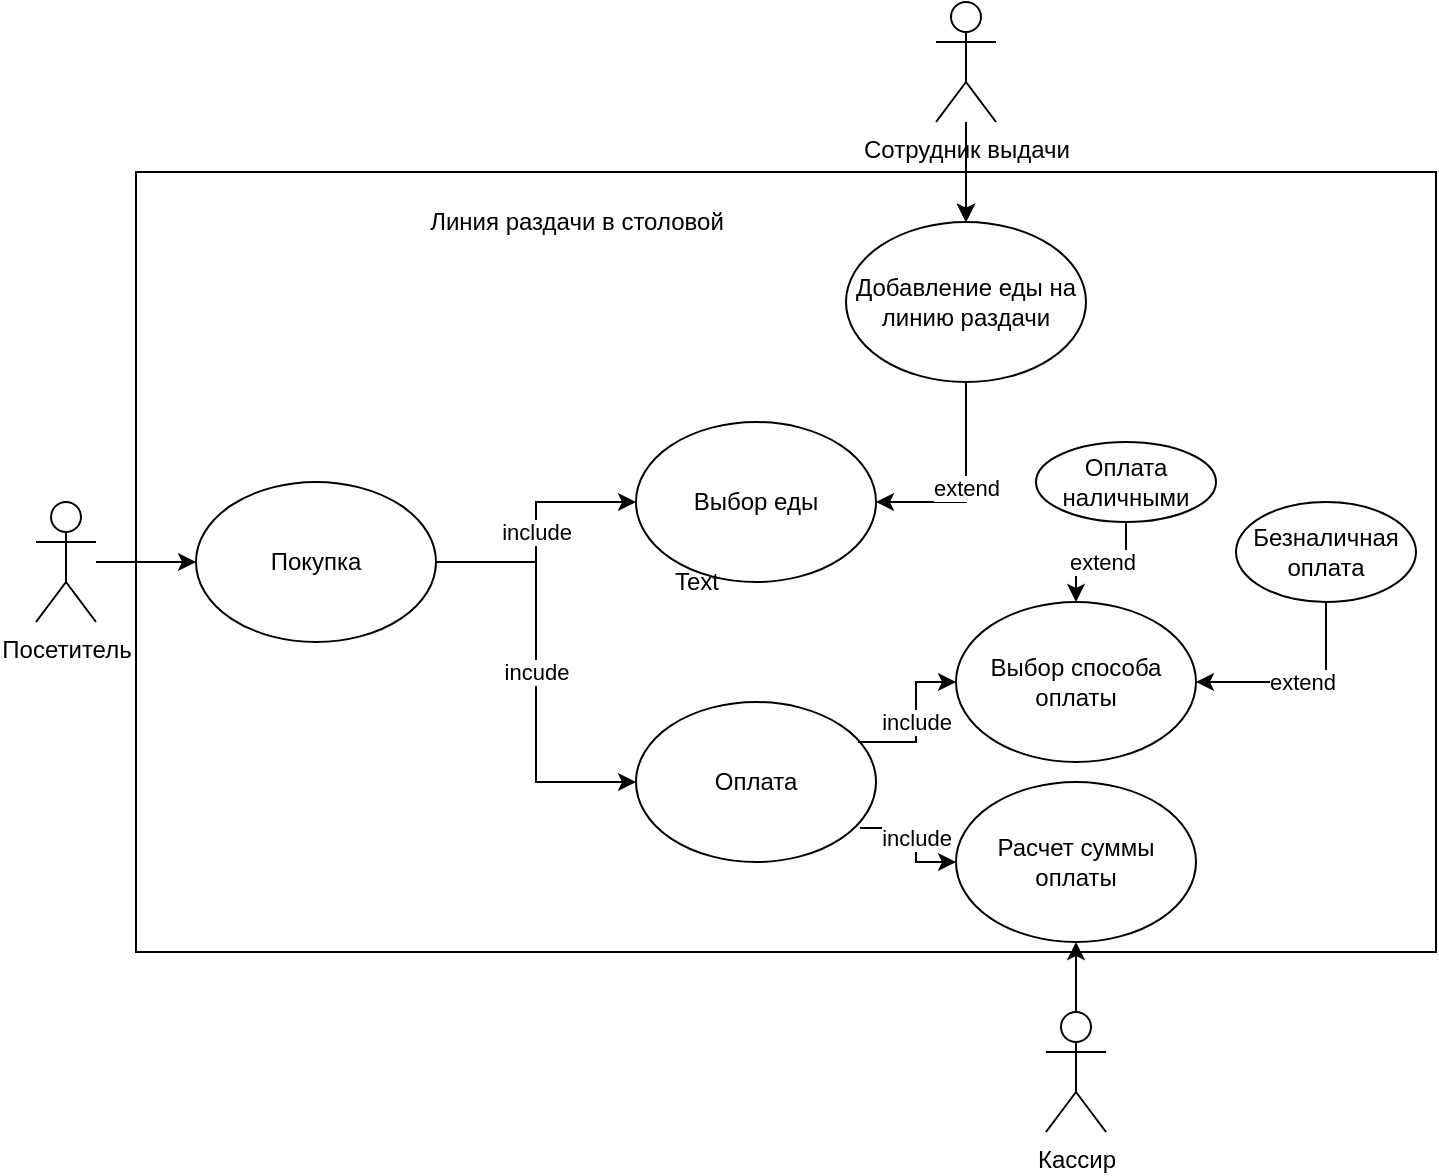 <mxfile version="16.2.7" type="device"><diagram id="C5RBs43oDa-KdzZeNtuy" name="Page-1"><mxGraphModel dx="734" dy="705" grid="1" gridSize="10" guides="1" tooltips="1" connect="1" arrows="1" fold="1" page="1" pageScale="1" pageWidth="827" pageHeight="1169" math="0" shadow="0"><root><mxCell id="WIyWlLk6GJQsqaUBKTNV-0"/><mxCell id="WIyWlLk6GJQsqaUBKTNV-1" parent="WIyWlLk6GJQsqaUBKTNV-0"/><mxCell id="ouJ9U1Epa98PTLGIhlwJ-3" value="" style="rounded=0;whiteSpace=wrap;html=1;" parent="WIyWlLk6GJQsqaUBKTNV-1" vertex="1"><mxGeometry x="120" y="135" width="650" height="390" as="geometry"/></mxCell><mxCell id="ouJ9U1Epa98PTLGIhlwJ-19" value="" style="edgeStyle=orthogonalEdgeStyle;rounded=0;orthogonalLoop=1;jettySize=auto;html=1;" parent="WIyWlLk6GJQsqaUBKTNV-1" source="ouJ9U1Epa98PTLGIhlwJ-0" target="ouJ9U1Epa98PTLGIhlwJ-4" edge="1"><mxGeometry relative="1" as="geometry"/></mxCell><mxCell id="ouJ9U1Epa98PTLGIhlwJ-0" value="Посетитель" style="shape=umlActor;verticalLabelPosition=bottom;verticalAlign=top;html=1;outlineConnect=0;" parent="WIyWlLk6GJQsqaUBKTNV-1" vertex="1"><mxGeometry x="70" y="300" width="30" height="60" as="geometry"/></mxCell><mxCell id="ouJ9U1Epa98PTLGIhlwJ-14" value="" style="edgeStyle=orthogonalEdgeStyle;rounded=0;orthogonalLoop=1;jettySize=auto;html=1;" parent="WIyWlLk6GJQsqaUBKTNV-1" source="ouJ9U1Epa98PTLGIhlwJ-1" target="ouJ9U1Epa98PTLGIhlwJ-7" edge="1"><mxGeometry relative="1" as="geometry"/></mxCell><mxCell id="ouJ9U1Epa98PTLGIhlwJ-15" value="" style="edgeStyle=orthogonalEdgeStyle;rounded=0;orthogonalLoop=1;jettySize=auto;html=1;" parent="WIyWlLk6GJQsqaUBKTNV-1" source="ouJ9U1Epa98PTLGIhlwJ-1" target="ouJ9U1Epa98PTLGIhlwJ-7" edge="1"><mxGeometry relative="1" as="geometry"/></mxCell><mxCell id="ouJ9U1Epa98PTLGIhlwJ-16" value="" style="edgeStyle=orthogonalEdgeStyle;rounded=0;orthogonalLoop=1;jettySize=auto;html=1;" parent="WIyWlLk6GJQsqaUBKTNV-1" source="ouJ9U1Epa98PTLGIhlwJ-1" target="ouJ9U1Epa98PTLGIhlwJ-7" edge="1"><mxGeometry relative="1" as="geometry"/></mxCell><mxCell id="ouJ9U1Epa98PTLGIhlwJ-1" value="Сотрудник выдачи" style="shape=umlActor;verticalLabelPosition=bottom;verticalAlign=top;html=1;outlineConnect=0;" parent="WIyWlLk6GJQsqaUBKTNV-1" vertex="1"><mxGeometry x="520" y="50" width="30" height="60" as="geometry"/></mxCell><mxCell id="ouJ9U1Epa98PTLGIhlwJ-17" style="edgeStyle=orthogonalEdgeStyle;rounded=0;orthogonalLoop=1;jettySize=auto;html=1;exitX=0.5;exitY=0.5;exitDx=0;exitDy=0;exitPerimeter=0;entryX=0.5;entryY=1;entryDx=0;entryDy=0;" parent="WIyWlLk6GJQsqaUBKTNV-1" source="ouJ9U1Epa98PTLGIhlwJ-2" target="ouJ9U1Epa98PTLGIhlwJ-9" edge="1"><mxGeometry relative="1" as="geometry"><Array as="points"><mxPoint x="590" y="540"/><mxPoint x="590" y="540"/></Array></mxGeometry></mxCell><mxCell id="ouJ9U1Epa98PTLGIhlwJ-2" value="Кассир" style="shape=umlActor;verticalLabelPosition=bottom;verticalAlign=top;html=1;outlineConnect=0;" parent="WIyWlLk6GJQsqaUBKTNV-1" vertex="1"><mxGeometry x="575" y="555" width="30" height="60" as="geometry"/></mxCell><mxCell id="ouJ9U1Epa98PTLGIhlwJ-4" value="Покупка" style="ellipse;whiteSpace=wrap;html=1;" parent="WIyWlLk6GJQsqaUBKTNV-1" vertex="1"><mxGeometry x="150" y="290" width="120" height="80" as="geometry"/></mxCell><mxCell id="ouJ9U1Epa98PTLGIhlwJ-5" value="Оплата" style="ellipse;whiteSpace=wrap;html=1;" parent="WIyWlLk6GJQsqaUBKTNV-1" vertex="1"><mxGeometry x="370" y="400" width="120" height="80" as="geometry"/></mxCell><mxCell id="ouJ9U1Epa98PTLGIhlwJ-6" value="Выбор еды" style="ellipse;whiteSpace=wrap;html=1;" parent="WIyWlLk6GJQsqaUBKTNV-1" vertex="1"><mxGeometry x="370" y="260" width="120" height="80" as="geometry"/></mxCell><mxCell id="ouJ9U1Epa98PTLGIhlwJ-7" value="Добавление еды на линию раздачи" style="ellipse;whiteSpace=wrap;html=1;" parent="WIyWlLk6GJQsqaUBKTNV-1" vertex="1"><mxGeometry x="475" y="160" width="120" height="80" as="geometry"/></mxCell><mxCell id="ouJ9U1Epa98PTLGIhlwJ-8" value="Выбор способа оплаты" style="ellipse;whiteSpace=wrap;html=1;" parent="WIyWlLk6GJQsqaUBKTNV-1" vertex="1"><mxGeometry x="530" y="350" width="120" height="80" as="geometry"/></mxCell><mxCell id="ouJ9U1Epa98PTLGIhlwJ-9" value="Расчет суммы оплаты" style="ellipse;whiteSpace=wrap;html=1;" parent="WIyWlLk6GJQsqaUBKTNV-1" vertex="1"><mxGeometry x="530" y="440" width="120" height="80" as="geometry"/></mxCell><mxCell id="ouJ9U1Epa98PTLGIhlwJ-10" value="Оплата наличными" style="ellipse;whiteSpace=wrap;html=1;" parent="WIyWlLk6GJQsqaUBKTNV-1" vertex="1"><mxGeometry x="570" y="270" width="90" height="40" as="geometry"/></mxCell><mxCell id="ouJ9U1Epa98PTLGIhlwJ-11" value="Безналичная оплата" style="ellipse;whiteSpace=wrap;html=1;" parent="WIyWlLk6GJQsqaUBKTNV-1" vertex="1"><mxGeometry x="670" y="300" width="90" height="50" as="geometry"/></mxCell><mxCell id="ouJ9U1Epa98PTLGIhlwJ-20" value="" style="endArrow=classic;html=1;rounded=0;edgeStyle=orthogonalEdgeStyle;" parent="WIyWlLk6GJQsqaUBKTNV-1" source="ouJ9U1Epa98PTLGIhlwJ-4" target="ouJ9U1Epa98PTLGIhlwJ-6" edge="1"><mxGeometry relative="1" as="geometry"><mxPoint x="350" y="340" as="sourcePoint"/><mxPoint x="450" y="340" as="targetPoint"/></mxGeometry></mxCell><mxCell id="ouJ9U1Epa98PTLGIhlwJ-21" value="include" style="edgeLabel;resizable=0;html=1;align=center;verticalAlign=middle;" parent="ouJ9U1Epa98PTLGIhlwJ-20" connectable="0" vertex="1"><mxGeometry relative="1" as="geometry"/></mxCell><mxCell id="ouJ9U1Epa98PTLGIhlwJ-24" value="" style="endArrow=classic;html=1;rounded=0;edgeStyle=orthogonalEdgeStyle;exitX=0.5;exitY=1;exitDx=0;exitDy=0;entryX=1;entryY=0.5;entryDx=0;entryDy=0;" parent="WIyWlLk6GJQsqaUBKTNV-1" source="ouJ9U1Epa98PTLGIhlwJ-7" target="ouJ9U1Epa98PTLGIhlwJ-6" edge="1"><mxGeometry relative="1" as="geometry"><mxPoint x="350" y="340" as="sourcePoint"/><mxPoint x="450" y="340" as="targetPoint"/></mxGeometry></mxCell><mxCell id="ouJ9U1Epa98PTLGIhlwJ-25" value="extend" style="edgeLabel;resizable=0;html=1;align=center;verticalAlign=middle;" parent="ouJ9U1Epa98PTLGIhlwJ-24" connectable="0" vertex="1"><mxGeometry relative="1" as="geometry"/></mxCell><mxCell id="ouJ9U1Epa98PTLGIhlwJ-26" value="" style="endArrow=classic;html=1;rounded=0;edgeStyle=orthogonalEdgeStyle;exitX=1;exitY=0.5;exitDx=0;exitDy=0;entryX=0;entryY=0.5;entryDx=0;entryDy=0;" parent="WIyWlLk6GJQsqaUBKTNV-1" source="ouJ9U1Epa98PTLGIhlwJ-4" target="ouJ9U1Epa98PTLGIhlwJ-5" edge="1"><mxGeometry relative="1" as="geometry"><mxPoint x="250" y="410" as="sourcePoint"/><mxPoint x="350" y="410" as="targetPoint"/></mxGeometry></mxCell><mxCell id="ouJ9U1Epa98PTLGIhlwJ-27" value="incude" style="edgeLabel;resizable=0;html=1;align=center;verticalAlign=middle;" parent="ouJ9U1Epa98PTLGIhlwJ-26" connectable="0" vertex="1"><mxGeometry relative="1" as="geometry"/></mxCell><mxCell id="ouJ9U1Epa98PTLGIhlwJ-29" value="" style="endArrow=classic;html=1;rounded=0;edgeStyle=orthogonalEdgeStyle;exitX=0.5;exitY=1;exitDx=0;exitDy=0;entryX=0.5;entryY=0;entryDx=0;entryDy=0;" parent="WIyWlLk6GJQsqaUBKTNV-1" source="ouJ9U1Epa98PTLGIhlwJ-10" target="ouJ9U1Epa98PTLGIhlwJ-8" edge="1"><mxGeometry relative="1" as="geometry"><mxPoint x="545" y="250" as="sourcePoint"/><mxPoint x="500" y="310" as="targetPoint"/></mxGeometry></mxCell><mxCell id="ouJ9U1Epa98PTLGIhlwJ-30" value="extend" style="edgeLabel;resizable=0;html=1;align=center;verticalAlign=middle;" parent="ouJ9U1Epa98PTLGIhlwJ-29" connectable="0" vertex="1"><mxGeometry relative="1" as="geometry"/></mxCell><mxCell id="ouJ9U1Epa98PTLGIhlwJ-31" value="" style="endArrow=classic;html=1;rounded=0;edgeStyle=orthogonalEdgeStyle;exitX=0.5;exitY=1;exitDx=0;exitDy=0;entryX=1;entryY=0.5;entryDx=0;entryDy=0;" parent="WIyWlLk6GJQsqaUBKTNV-1" source="ouJ9U1Epa98PTLGIhlwJ-11" target="ouJ9U1Epa98PTLGIhlwJ-8" edge="1"><mxGeometry relative="1" as="geometry"><mxPoint x="555" y="260" as="sourcePoint"/><mxPoint x="510" y="320" as="targetPoint"/></mxGeometry></mxCell><mxCell id="ouJ9U1Epa98PTLGIhlwJ-32" value="extend" style="edgeLabel;resizable=0;html=1;align=center;verticalAlign=middle;" parent="ouJ9U1Epa98PTLGIhlwJ-31" connectable="0" vertex="1"><mxGeometry relative="1" as="geometry"/></mxCell><mxCell id="ouJ9U1Epa98PTLGIhlwJ-33" value="" style="endArrow=classic;html=1;rounded=0;edgeStyle=orthogonalEdgeStyle;exitX=0.925;exitY=0.25;exitDx=0;exitDy=0;exitPerimeter=0;" parent="WIyWlLk6GJQsqaUBKTNV-1" source="ouJ9U1Epa98PTLGIhlwJ-5" target="ouJ9U1Epa98PTLGIhlwJ-8" edge="1"><mxGeometry relative="1" as="geometry"><mxPoint x="280" y="340" as="sourcePoint"/><mxPoint x="380" y="310" as="targetPoint"/></mxGeometry></mxCell><mxCell id="ouJ9U1Epa98PTLGIhlwJ-34" value="include" style="edgeLabel;resizable=0;html=1;align=center;verticalAlign=middle;" parent="ouJ9U1Epa98PTLGIhlwJ-33" connectable="0" vertex="1"><mxGeometry relative="1" as="geometry"/></mxCell><mxCell id="ouJ9U1Epa98PTLGIhlwJ-35" value="" style="endArrow=classic;html=1;rounded=0;edgeStyle=orthogonalEdgeStyle;exitX=0.933;exitY=0.788;exitDx=0;exitDy=0;exitPerimeter=0;entryX=0;entryY=0.5;entryDx=0;entryDy=0;" parent="WIyWlLk6GJQsqaUBKTNV-1" source="ouJ9U1Epa98PTLGIhlwJ-5" target="ouJ9U1Epa98PTLGIhlwJ-9" edge="1"><mxGeometry relative="1" as="geometry"><mxPoint x="290" y="350" as="sourcePoint"/><mxPoint x="390" y="320" as="targetPoint"/></mxGeometry></mxCell><mxCell id="ouJ9U1Epa98PTLGIhlwJ-36" value="include" style="edgeLabel;resizable=0;html=1;align=center;verticalAlign=middle;" parent="ouJ9U1Epa98PTLGIhlwJ-35" connectable="0" vertex="1"><mxGeometry relative="1" as="geometry"/></mxCell><mxCell id="ouJ9U1Epa98PTLGIhlwJ-37" value="Text" style="text;html=1;resizable=0;autosize=1;align=center;verticalAlign=middle;points=[];fillColor=none;strokeColor=none;rounded=0;" parent="WIyWlLk6GJQsqaUBKTNV-1" vertex="1"><mxGeometry x="380" y="330" width="40" height="20" as="geometry"/></mxCell><mxCell id="ouJ9U1Epa98PTLGIhlwJ-38" value="Линия раздачи в столовой" style="text;html=1;resizable=0;autosize=1;align=center;verticalAlign=middle;points=[];fillColor=none;strokeColor=none;rounded=0;" parent="WIyWlLk6GJQsqaUBKTNV-1" vertex="1"><mxGeometry x="260" y="150" width="160" height="20" as="geometry"/></mxCell></root></mxGraphModel></diagram></mxfile>
